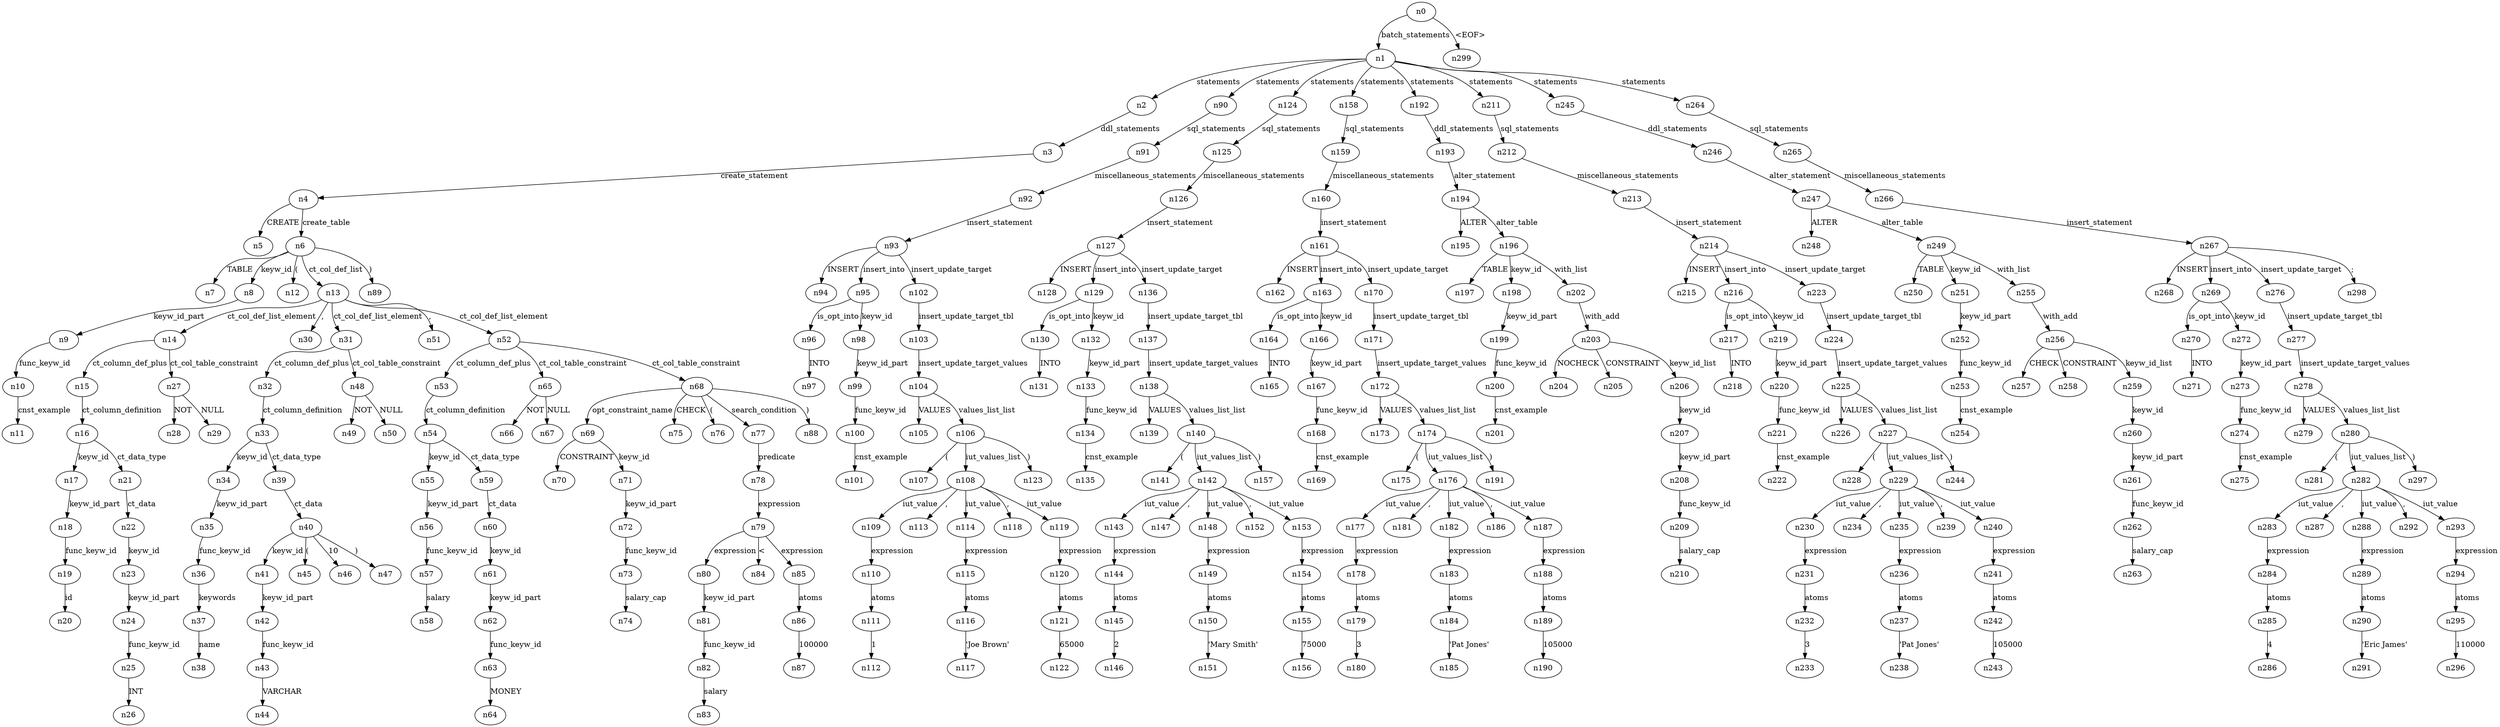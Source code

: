 digraph ParseTree {
  n0 -> n1 [label="batch_statements"];
  n1 -> n2 [label="statements"];
  n2 -> n3 [label="ddl_statements"];
  n3 -> n4 [label="create_statement"];
  n4 -> n5 [label="CREATE"];
  n4 -> n6 [label="create_table"];
  n6 -> n7 [label="TABLE"];
  n6 -> n8 [label="keyw_id"];
  n8 -> n9 [label="keyw_id_part"];
  n9 -> n10 [label="func_keyw_id"];
  n10 -> n11 [label="cnst_example"];
  n6 -> n12 [label="("];
  n6 -> n13 [label="ct_col_def_list"];
  n13 -> n14 [label="ct_col_def_list_element"];
  n14 -> n15 [label="ct_column_def_plus"];
  n15 -> n16 [label="ct_column_definition"];
  n16 -> n17 [label="keyw_id"];
  n17 -> n18 [label="keyw_id_part"];
  n18 -> n19 [label="func_keyw_id"];
  n19 -> n20 [label="id"];
  n16 -> n21 [label="ct_data_type"];
  n21 -> n22 [label="ct_data"];
  n22 -> n23 [label="keyw_id"];
  n23 -> n24 [label="keyw_id_part"];
  n24 -> n25 [label="func_keyw_id"];
  n25 -> n26 [label="INT"];
  n14 -> n27 [label="ct_col_table_constraint"];
  n27 -> n28 [label="NOT"];
  n27 -> n29 [label="NULL"];
  n13 -> n30 [label=","];
  n13 -> n31 [label="ct_col_def_list_element"];
  n31 -> n32 [label="ct_column_def_plus"];
  n32 -> n33 [label="ct_column_definition"];
  n33 -> n34 [label="keyw_id"];
  n34 -> n35 [label="keyw_id_part"];
  n35 -> n36 [label="func_keyw_id"];
  n36 -> n37 [label="keywords"];
  n37 -> n38 [label="name"];
  n33 -> n39 [label="ct_data_type"];
  n39 -> n40 [label="ct_data"];
  n40 -> n41 [label="keyw_id"];
  n41 -> n42 [label="keyw_id_part"];
  n42 -> n43 [label="func_keyw_id"];
  n43 -> n44 [label="VARCHAR"];
  n40 -> n45 [label="("];
  n40 -> n46 [label="10"];
  n40 -> n47 [label=")"];
  n31 -> n48 [label="ct_col_table_constraint"];
  n48 -> n49 [label="NOT"];
  n48 -> n50 [label="NULL"];
  n13 -> n51 [label=","];
  n13 -> n52 [label="ct_col_def_list_element"];
  n52 -> n53 [label="ct_column_def_plus"];
  n53 -> n54 [label="ct_column_definition"];
  n54 -> n55 [label="keyw_id"];
  n55 -> n56 [label="keyw_id_part"];
  n56 -> n57 [label="func_keyw_id"];
  n57 -> n58 [label="salary"];
  n54 -> n59 [label="ct_data_type"];
  n59 -> n60 [label="ct_data"];
  n60 -> n61 [label="keyw_id"];
  n61 -> n62 [label="keyw_id_part"];
  n62 -> n63 [label="func_keyw_id"];
  n63 -> n64 [label="MONEY"];
  n52 -> n65 [label="ct_col_table_constraint"];
  n65 -> n66 [label="NOT"];
  n65 -> n67 [label="NULL"];
  n52 -> n68 [label="ct_col_table_constraint"];
  n68 -> n69 [label="opt_constraint_name"];
  n69 -> n70 [label="CONSTRAINT"];
  n69 -> n71 [label="keyw_id"];
  n71 -> n72 [label="keyw_id_part"];
  n72 -> n73 [label="func_keyw_id"];
  n73 -> n74 [label="salary_cap"];
  n68 -> n75 [label="CHECK"];
  n68 -> n76 [label="("];
  n68 -> n77 [label="search_condition"];
  n77 -> n78 [label="predicate"];
  n78 -> n79 [label="expression"];
  n79 -> n80 [label="expression"];
  n80 -> n81 [label="keyw_id_part"];
  n81 -> n82 [label="func_keyw_id"];
  n82 -> n83 [label="salary"];
  n79 -> n84 [label="<"];
  n79 -> n85 [label="expression"];
  n85 -> n86 [label="atoms"];
  n86 -> n87 [label="100000"];
  n68 -> n88 [label=")"];
  n6 -> n89 [label=")"];
  n1 -> n90 [label="statements"];
  n90 -> n91 [label="sql_statements"];
  n91 -> n92 [label="miscellaneous_statements"];
  n92 -> n93 [label="insert_statement"];
  n93 -> n94 [label="INSERT"];
  n93 -> n95 [label="insert_into"];
  n95 -> n96 [label="is_opt_into"];
  n96 -> n97 [label="INTO"];
  n95 -> n98 [label="keyw_id"];
  n98 -> n99 [label="keyw_id_part"];
  n99 -> n100 [label="func_keyw_id"];
  n100 -> n101 [label="cnst_example"];
  n93 -> n102 [label="insert_update_target"];
  n102 -> n103 [label="insert_update_target_tbl"];
  n103 -> n104 [label="insert_update_target_values"];
  n104 -> n105 [label="VALUES"];
  n104 -> n106 [label="values_list_list"];
  n106 -> n107 [label="("];
  n106 -> n108 [label="iut_values_list"];
  n108 -> n109 [label="iut_value"];
  n109 -> n110 [label="expression"];
  n110 -> n111 [label="atoms"];
  n111 -> n112 [label="1"];
  n108 -> n113 [label=","];
  n108 -> n114 [label="iut_value"];
  n114 -> n115 [label="expression"];
  n115 -> n116 [label="atoms"];
  n116 -> n117 [label="'Joe Brown'"];
  n108 -> n118 [label=","];
  n108 -> n119 [label="iut_value"];
  n119 -> n120 [label="expression"];
  n120 -> n121 [label="atoms"];
  n121 -> n122 [label="65000"];
  n106 -> n123 [label=")"];
  n1 -> n124 [label="statements"];
  n124 -> n125 [label="sql_statements"];
  n125 -> n126 [label="miscellaneous_statements"];
  n126 -> n127 [label="insert_statement"];
  n127 -> n128 [label="INSERT"];
  n127 -> n129 [label="insert_into"];
  n129 -> n130 [label="is_opt_into"];
  n130 -> n131 [label="INTO"];
  n129 -> n132 [label="keyw_id"];
  n132 -> n133 [label="keyw_id_part"];
  n133 -> n134 [label="func_keyw_id"];
  n134 -> n135 [label="cnst_example"];
  n127 -> n136 [label="insert_update_target"];
  n136 -> n137 [label="insert_update_target_tbl"];
  n137 -> n138 [label="insert_update_target_values"];
  n138 -> n139 [label="VALUES"];
  n138 -> n140 [label="values_list_list"];
  n140 -> n141 [label="("];
  n140 -> n142 [label="iut_values_list"];
  n142 -> n143 [label="iut_value"];
  n143 -> n144 [label="expression"];
  n144 -> n145 [label="atoms"];
  n145 -> n146 [label="2"];
  n142 -> n147 [label=","];
  n142 -> n148 [label="iut_value"];
  n148 -> n149 [label="expression"];
  n149 -> n150 [label="atoms"];
  n150 -> n151 [label="'Mary Smith'"];
  n142 -> n152 [label=","];
  n142 -> n153 [label="iut_value"];
  n153 -> n154 [label="expression"];
  n154 -> n155 [label="atoms"];
  n155 -> n156 [label="75000"];
  n140 -> n157 [label=")"];
  n1 -> n158 [label="statements"];
  n158 -> n159 [label="sql_statements"];
  n159 -> n160 [label="miscellaneous_statements"];
  n160 -> n161 [label="insert_statement"];
  n161 -> n162 [label="INSERT"];
  n161 -> n163 [label="insert_into"];
  n163 -> n164 [label="is_opt_into"];
  n164 -> n165 [label="INTO"];
  n163 -> n166 [label="keyw_id"];
  n166 -> n167 [label="keyw_id_part"];
  n167 -> n168 [label="func_keyw_id"];
  n168 -> n169 [label="cnst_example"];
  n161 -> n170 [label="insert_update_target"];
  n170 -> n171 [label="insert_update_target_tbl"];
  n171 -> n172 [label="insert_update_target_values"];
  n172 -> n173 [label="VALUES"];
  n172 -> n174 [label="values_list_list"];
  n174 -> n175 [label="("];
  n174 -> n176 [label="iut_values_list"];
  n176 -> n177 [label="iut_value"];
  n177 -> n178 [label="expression"];
  n178 -> n179 [label="atoms"];
  n179 -> n180 [label="3"];
  n176 -> n181 [label=","];
  n176 -> n182 [label="iut_value"];
  n182 -> n183 [label="expression"];
  n183 -> n184 [label="atoms"];
  n184 -> n185 [label="'Pat Jones'"];
  n176 -> n186 [label=","];
  n176 -> n187 [label="iut_value"];
  n187 -> n188 [label="expression"];
  n188 -> n189 [label="atoms"];
  n189 -> n190 [label="105000"];
  n174 -> n191 [label=")"];
  n1 -> n192 [label="statements"];
  n192 -> n193 [label="ddl_statements"];
  n193 -> n194 [label="alter_statement"];
  n194 -> n195 [label="ALTER"];
  n194 -> n196 [label="alter_table"];
  n196 -> n197 [label="TABLE"];
  n196 -> n198 [label="keyw_id"];
  n198 -> n199 [label="keyw_id_part"];
  n199 -> n200 [label="func_keyw_id"];
  n200 -> n201 [label="cnst_example"];
  n196 -> n202 [label="with_list"];
  n202 -> n203 [label="with_add"];
  n203 -> n204 [label="NOCHECK"];
  n203 -> n205 [label="CONSTRAINT"];
  n203 -> n206 [label="keyw_id_list"];
  n206 -> n207 [label="keyw_id"];
  n207 -> n208 [label="keyw_id_part"];
  n208 -> n209 [label="func_keyw_id"];
  n209 -> n210 [label="salary_cap"];
  n1 -> n211 [label="statements"];
  n211 -> n212 [label="sql_statements"];
  n212 -> n213 [label="miscellaneous_statements"];
  n213 -> n214 [label="insert_statement"];
  n214 -> n215 [label="INSERT"];
  n214 -> n216 [label="insert_into"];
  n216 -> n217 [label="is_opt_into"];
  n217 -> n218 [label="INTO"];
  n216 -> n219 [label="keyw_id"];
  n219 -> n220 [label="keyw_id_part"];
  n220 -> n221 [label="func_keyw_id"];
  n221 -> n222 [label="cnst_example"];
  n214 -> n223 [label="insert_update_target"];
  n223 -> n224 [label="insert_update_target_tbl"];
  n224 -> n225 [label="insert_update_target_values"];
  n225 -> n226 [label="VALUES"];
  n225 -> n227 [label="values_list_list"];
  n227 -> n228 [label="("];
  n227 -> n229 [label="iut_values_list"];
  n229 -> n230 [label="iut_value"];
  n230 -> n231 [label="expression"];
  n231 -> n232 [label="atoms"];
  n232 -> n233 [label="3"];
  n229 -> n234 [label=","];
  n229 -> n235 [label="iut_value"];
  n235 -> n236 [label="expression"];
  n236 -> n237 [label="atoms"];
  n237 -> n238 [label="'Pat Jones'"];
  n229 -> n239 [label=","];
  n229 -> n240 [label="iut_value"];
  n240 -> n241 [label="expression"];
  n241 -> n242 [label="atoms"];
  n242 -> n243 [label="105000"];
  n227 -> n244 [label=")"];
  n1 -> n245 [label="statements"];
  n245 -> n246 [label="ddl_statements"];
  n246 -> n247 [label="alter_statement"];
  n247 -> n248 [label="ALTER"];
  n247 -> n249 [label="alter_table"];
  n249 -> n250 [label="TABLE"];
  n249 -> n251 [label="keyw_id"];
  n251 -> n252 [label="keyw_id_part"];
  n252 -> n253 [label="func_keyw_id"];
  n253 -> n254 [label="cnst_example"];
  n249 -> n255 [label="with_list"];
  n255 -> n256 [label="with_add"];
  n256 -> n257 [label="CHECK"];
  n256 -> n258 [label="CONSTRAINT"];
  n256 -> n259 [label="keyw_id_list"];
  n259 -> n260 [label="keyw_id"];
  n260 -> n261 [label="keyw_id_part"];
  n261 -> n262 [label="func_keyw_id"];
  n262 -> n263 [label="salary_cap"];
  n1 -> n264 [label="statements"];
  n264 -> n265 [label="sql_statements"];
  n265 -> n266 [label="miscellaneous_statements"];
  n266 -> n267 [label="insert_statement"];
  n267 -> n268 [label="INSERT"];
  n267 -> n269 [label="insert_into"];
  n269 -> n270 [label="is_opt_into"];
  n270 -> n271 [label="INTO"];
  n269 -> n272 [label="keyw_id"];
  n272 -> n273 [label="keyw_id_part"];
  n273 -> n274 [label="func_keyw_id"];
  n274 -> n275 [label="cnst_example"];
  n267 -> n276 [label="insert_update_target"];
  n276 -> n277 [label="insert_update_target_tbl"];
  n277 -> n278 [label="insert_update_target_values"];
  n278 -> n279 [label="VALUES"];
  n278 -> n280 [label="values_list_list"];
  n280 -> n281 [label="("];
  n280 -> n282 [label="iut_values_list"];
  n282 -> n283 [label="iut_value"];
  n283 -> n284 [label="expression"];
  n284 -> n285 [label="atoms"];
  n285 -> n286 [label="4"];
  n282 -> n287 [label=","];
  n282 -> n288 [label="iut_value"];
  n288 -> n289 [label="expression"];
  n289 -> n290 [label="atoms"];
  n290 -> n291 [label="'Eric James'"];
  n282 -> n292 [label=","];
  n282 -> n293 [label="iut_value"];
  n293 -> n294 [label="expression"];
  n294 -> n295 [label="atoms"];
  n295 -> n296 [label="110000"];
  n280 -> n297 [label=")"];
  n267 -> n298 [label=";"];
  n0 -> n299 [label="<EOF>"];
}